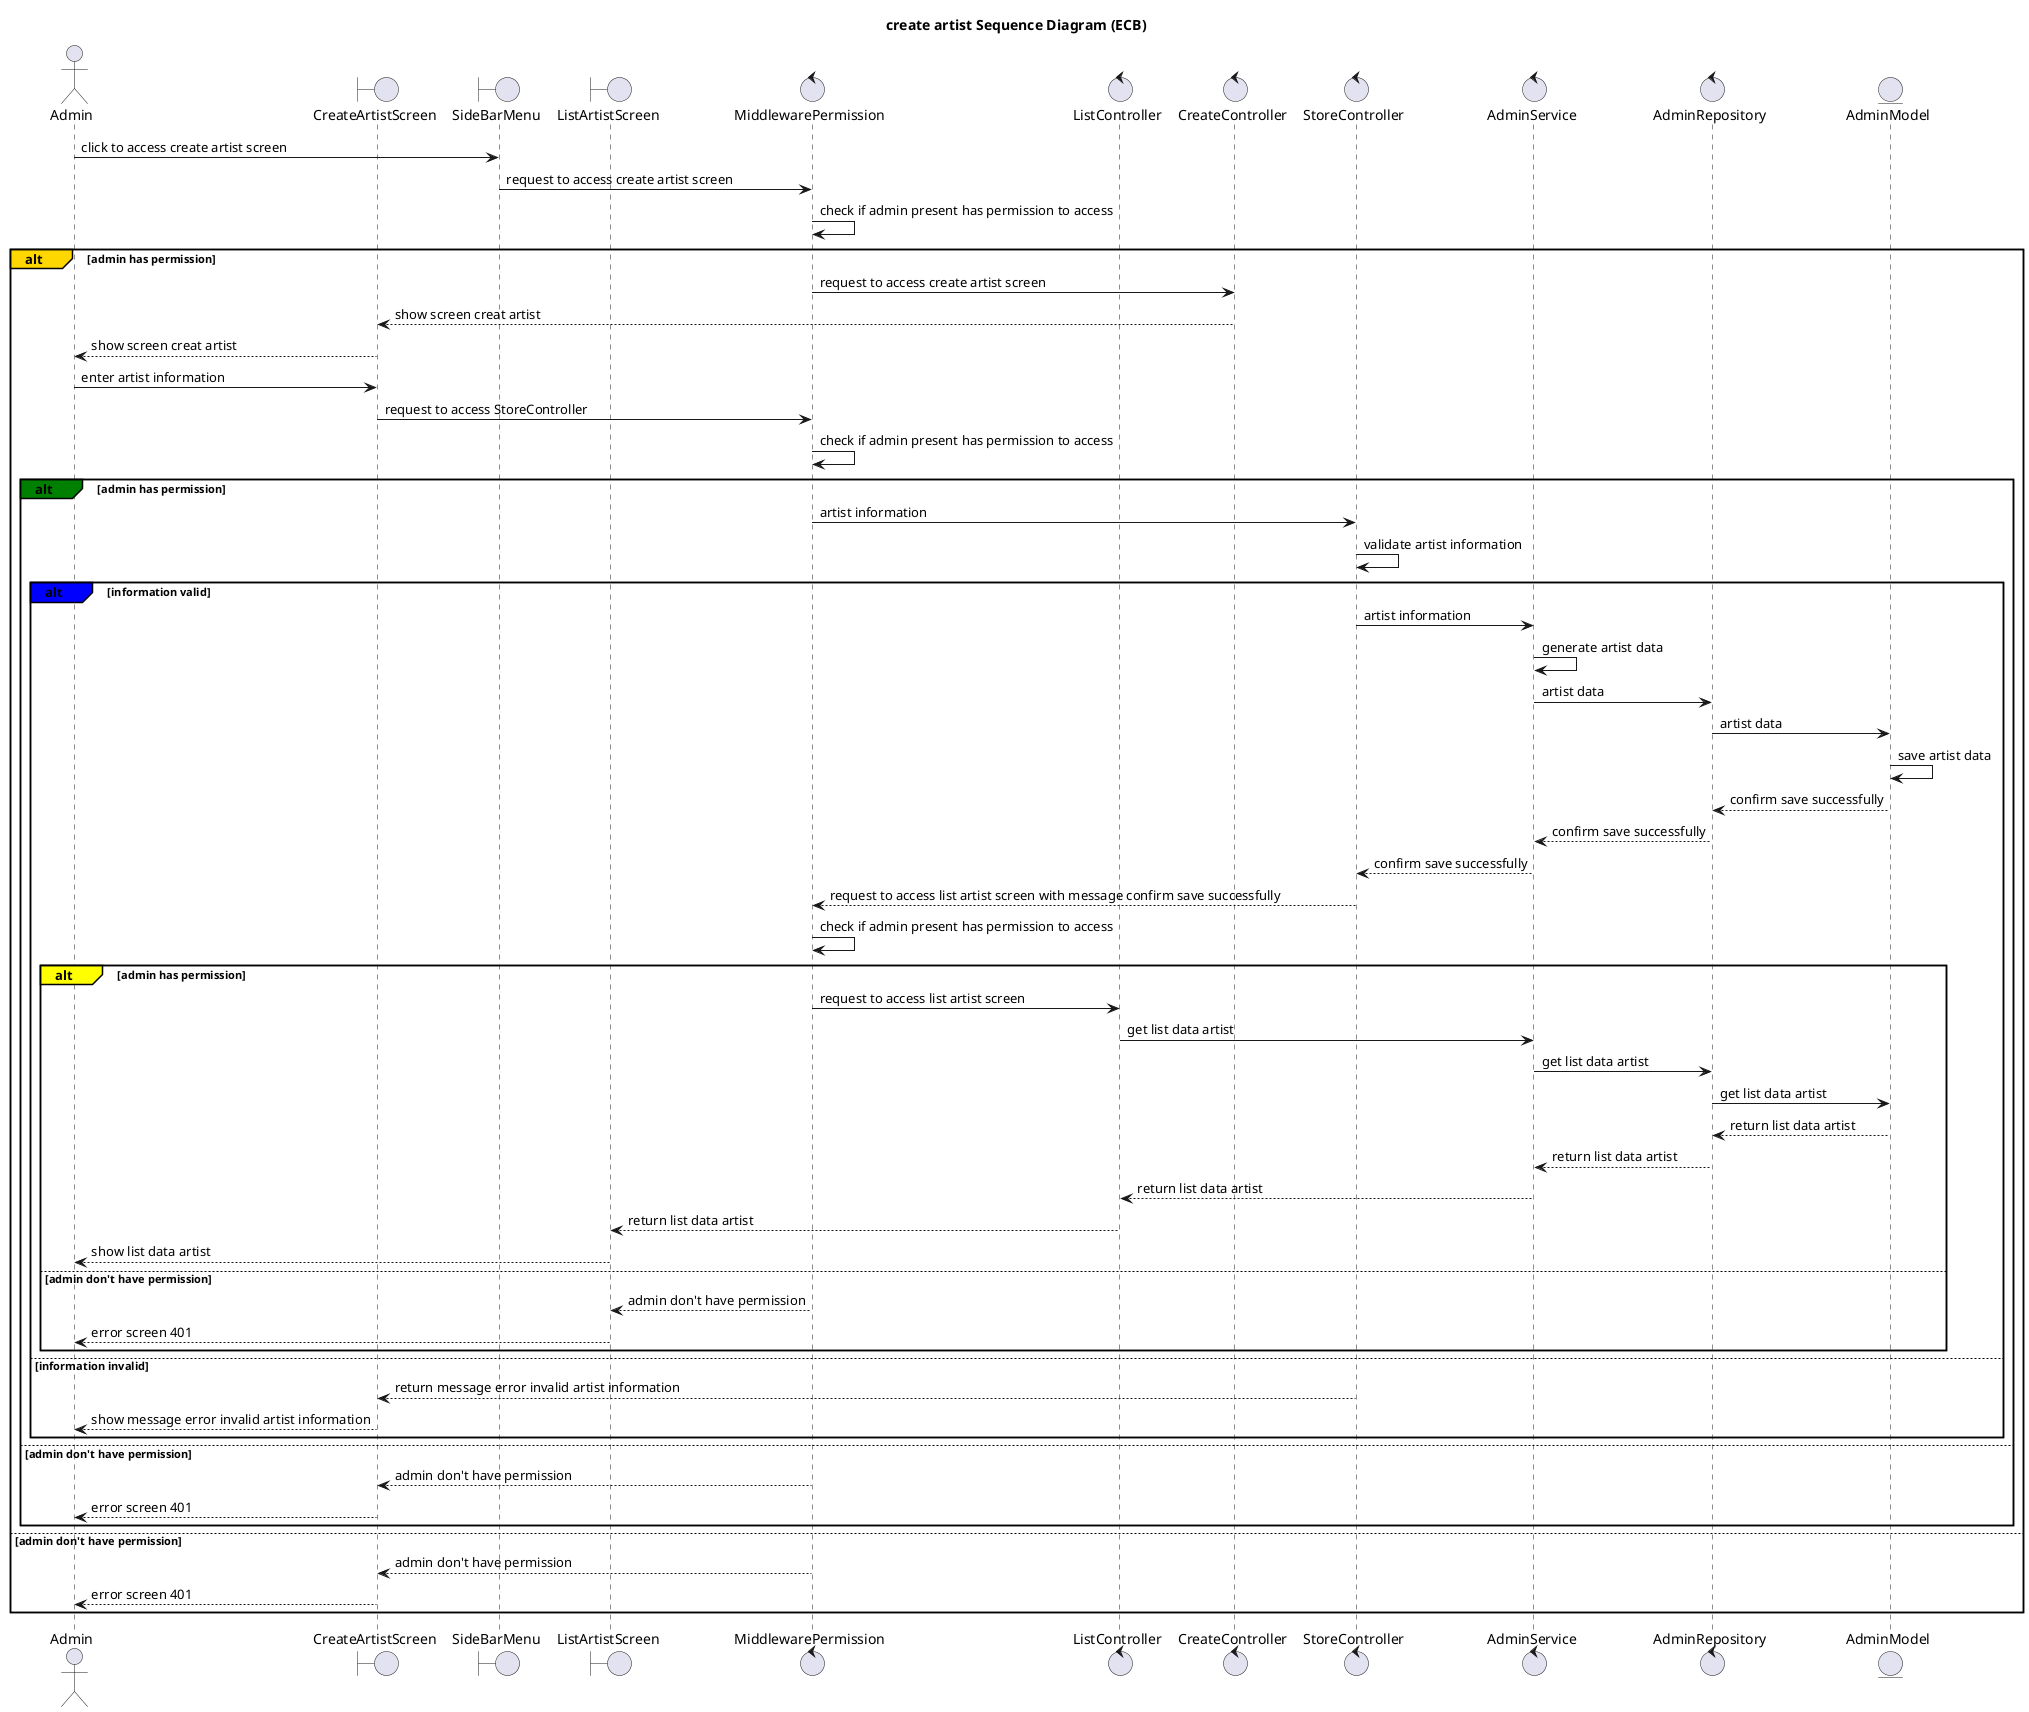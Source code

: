 @startuml
title create artist Sequence Diagram (ECB)

actor Admin
boundary CreateArtistScreen
boundary SideBarMenu
boundary ListArtistScreen
control MiddlewarePermission
control ListController
control CreateController
control StoreController
control AdminService
control AdminRepository
entity AdminModel

Admin -> SideBarMenu : click to access create artist screen
SideBarMenu -> MiddlewarePermission : request to access create artist screen
MiddlewarePermission -> MiddlewarePermission : check if admin present has permission to access
alt#Gold admin has permission
    MiddlewarePermission -> CreateController: request to access create artist screen
    CreateController --> CreateArtistScreen: show screen creat artist
    CreateArtistScreen --> Admin: show screen creat artist
    Admin -> CreateArtistScreen: enter artist information
    CreateArtistScreen -> MiddlewarePermission: request to access StoreController
    MiddlewarePermission -> MiddlewarePermission : check if admin present has permission to access
    alt#Green admin has permission
        MiddlewarePermission -> StoreController: artist information
        StoreController -> StoreController: validate artist information
        alt#Blue information valid
            StoreController -> AdminService: artist information
            AdminService -> AdminService: generate artist data
            AdminService -> AdminRepository: artist data
            AdminRepository -> AdminModel: artist data
            AdminModel -> AdminModel: save artist data
            AdminModel --> AdminRepository: confirm save successfully
            AdminRepository --> AdminService: confirm save successfully
            AdminService --> StoreController: confirm save successfully
            StoreController --> MiddlewarePermission: request to access list artist screen with message confirm save successfully
            MiddlewarePermission -> MiddlewarePermission: check if admin present has permission to access
            alt#Yellow admin has permission
                MiddlewarePermission -> ListController: request to access list artist screen
                ListController -> AdminService: get list data artist
                AdminService -> AdminRepository: get list data artist
                AdminRepository -> AdminModel: get list data artist
                AdminModel --> AdminRepository: return list data artist
                AdminRepository --> AdminService: return list data artist
                AdminService --> ListController: return list data artist
                ListController --> ListArtistScreen: return list data artist
                ListArtistScreen --> Admin: show list data artist
            else admin don't have permission
                MiddlewarePermission --> ListArtistScreen: admin don't have permission
                ListArtistScreen --> Admin: error screen 401
            end
        else information invalid
            StoreController --> CreateArtistScreen: return message error invalid artist information
            CreateArtistScreen --> Admin: show message error invalid artist information
        end
    else admin don't have permission
        MiddlewarePermission --> CreateArtistScreen: admin don't have permission
        CreateArtistScreen --> Admin: error screen 401
    end
else admin don't have permission
    MiddlewarePermission --> CreateArtistScreen: admin don't have permission
    CreateArtistScreen --> Admin: error screen 401
end
@enduml